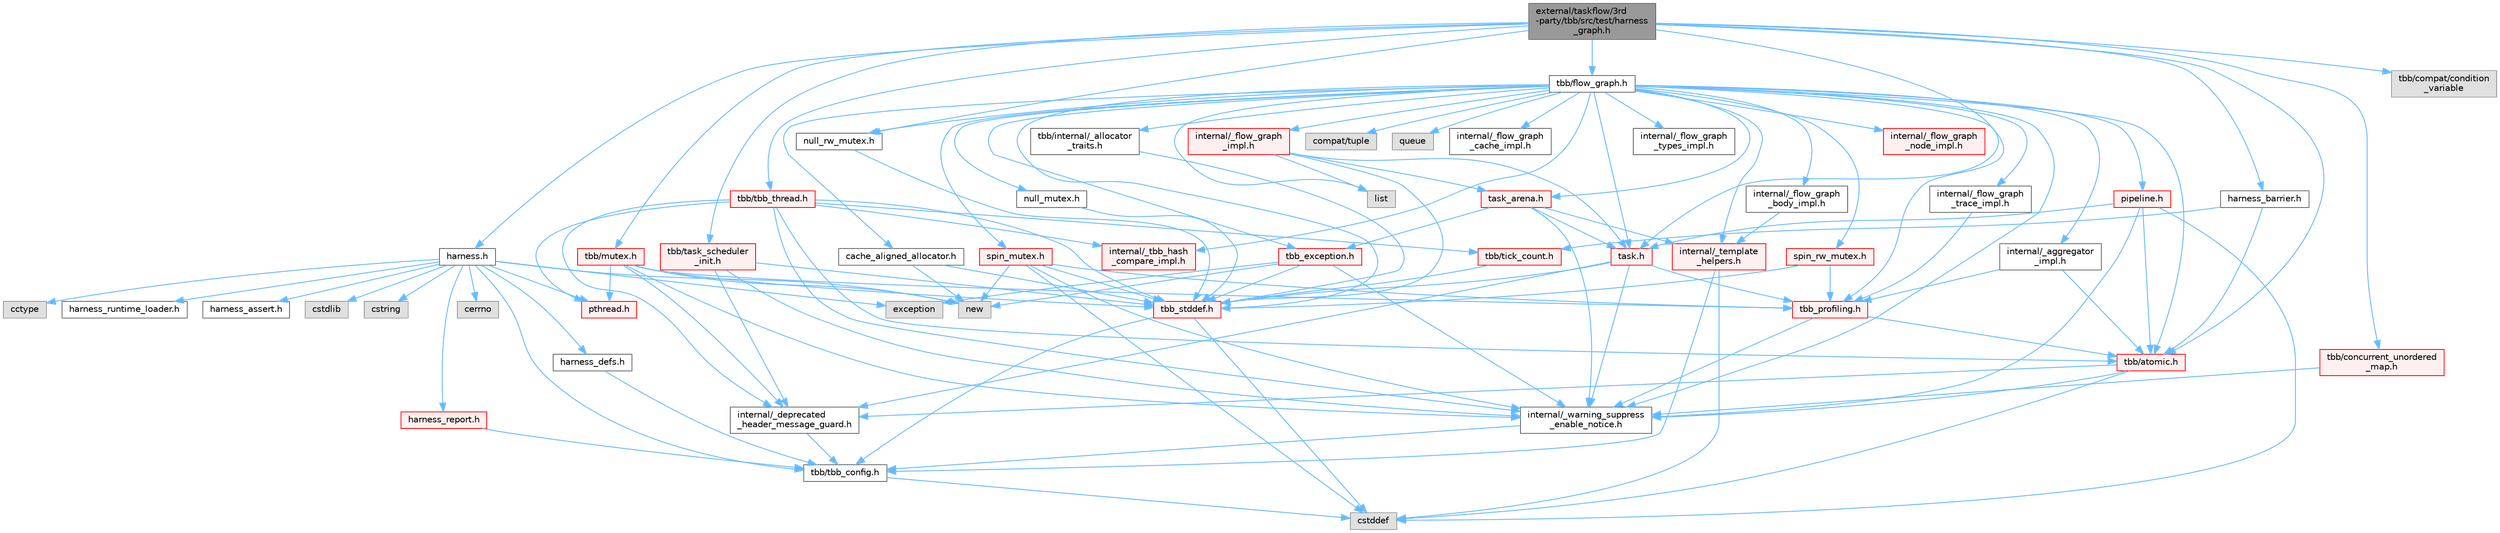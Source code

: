 digraph "external/taskflow/3rd-party/tbb/src/test/harness_graph.h"
{
 // LATEX_PDF_SIZE
  bgcolor="transparent";
  edge [fontname=Helvetica,fontsize=10,labelfontname=Helvetica,labelfontsize=10];
  node [fontname=Helvetica,fontsize=10,shape=box,height=0.2,width=0.4];
  Node1 [id="Node000001",label="external/taskflow/3rd\l-party/tbb/src/test/harness\l_graph.h",height=0.2,width=0.4,color="gray40", fillcolor="grey60", style="filled", fontcolor="black",tooltip=" "];
  Node1 -> Node2 [id="edge1_Node000001_Node000002",color="steelblue1",style="solid",tooltip=" "];
  Node2 [id="Node000002",label="harness.h",height=0.2,width=0.4,color="grey40", fillcolor="white", style="filled",URL="$harness_8h.html",tooltip=" "];
  Node2 -> Node3 [id="edge2_Node000002_Node000003",color="steelblue1",style="solid",tooltip=" "];
  Node3 [id="Node000003",label="tbb/tbb_config.h",height=0.2,width=0.4,color="grey40", fillcolor="white", style="filled",URL="$tbb__config_8h.html",tooltip=" "];
  Node3 -> Node4 [id="edge3_Node000003_Node000004",color="steelblue1",style="solid",tooltip=" "];
  Node4 [id="Node000004",label="cstddef",height=0.2,width=0.4,color="grey60", fillcolor="#E0E0E0", style="filled",tooltip=" "];
  Node2 -> Node5 [id="edge4_Node000002_Node000005",color="steelblue1",style="solid",tooltip=" "];
  Node5 [id="Node000005",label="harness_defs.h",height=0.2,width=0.4,color="grey40", fillcolor="white", style="filled",URL="$harness__defs_8h.html",tooltip=" "];
  Node5 -> Node3 [id="edge5_Node000005_Node000003",color="steelblue1",style="solid",tooltip=" "];
  Node2 -> Node6 [id="edge6_Node000002_Node000006",color="steelblue1",style="solid",tooltip=" "];
  Node6 [id="Node000006",label="cstdlib",height=0.2,width=0.4,color="grey60", fillcolor="#E0E0E0", style="filled",tooltip=" "];
  Node2 -> Node7 [id="edge7_Node000002_Node000007",color="steelblue1",style="solid",tooltip=" "];
  Node7 [id="Node000007",label="cstring",height=0.2,width=0.4,color="grey60", fillcolor="#E0E0E0", style="filled",tooltip=" "];
  Node2 -> Node8 [id="edge8_Node000002_Node000008",color="steelblue1",style="solid",tooltip=" "];
  Node8 [id="Node000008",label="cerrno",height=0.2,width=0.4,color="grey60", fillcolor="#E0E0E0", style="filled",tooltip=" "];
  Node2 -> Node9 [id="edge9_Node000002_Node000009",color="steelblue1",style="solid",tooltip=" "];
  Node9 [id="Node000009",label="cctype",height=0.2,width=0.4,color="grey60", fillcolor="#E0E0E0", style="filled",tooltip=" "];
  Node2 -> Node10 [id="edge10_Node000002_Node000010",color="steelblue1",style="solid",tooltip=" "];
  Node10 [id="Node000010",label="new",height=0.2,width=0.4,color="grey60", fillcolor="#E0E0E0", style="filled",tooltip=" "];
  Node2 -> Node11 [id="edge11_Node000002_Node000011",color="steelblue1",style="solid",tooltip=" "];
  Node11 [id="Node000011",label="pthread.h",height=0.2,width=0.4,color="red", fillcolor="#FFF0F0", style="filled",URL="$pthread_8h.html",tooltip=" "];
  Node2 -> Node57 [id="edge12_Node000002_Node000057",color="steelblue1",style="solid",tooltip=" "];
  Node57 [id="Node000057",label="harness_runtime_loader.h",height=0.2,width=0.4,color="grey40", fillcolor="white", style="filled",URL="$harness__runtime__loader_8h.html",tooltip=" "];
  Node2 -> Node58 [id="edge13_Node000002_Node000058",color="steelblue1",style="solid",tooltip=" "];
  Node58 [id="Node000058",label="harness_report.h",height=0.2,width=0.4,color="red", fillcolor="#FFF0F0", style="filled",URL="$harness__report_8h.html",tooltip=" "];
  Node58 -> Node3 [id="edge14_Node000058_Node000003",color="steelblue1",style="solid",tooltip=" "];
  Node2 -> Node24 [id="edge15_Node000002_Node000024",color="steelblue1",style="solid",tooltip=" "];
  Node24 [id="Node000024",label="exception",height=0.2,width=0.4,color="grey60", fillcolor="#E0E0E0", style="filled",tooltip=" "];
  Node2 -> Node61 [id="edge16_Node000002_Node000061",color="steelblue1",style="solid",tooltip=" "];
  Node61 [id="Node000061",label="harness_assert.h",height=0.2,width=0.4,color="grey40", fillcolor="white", style="filled",URL="$harness__assert_8h.html",tooltip=" "];
  Node1 -> Node62 [id="edge17_Node000001_Node000062",color="steelblue1",style="solid",tooltip=" "];
  Node62 [id="Node000062",label="harness_barrier.h",height=0.2,width=0.4,color="grey40", fillcolor="white", style="filled",URL="$harness__barrier_8h.html",tooltip=" "];
  Node62 -> Node63 [id="edge18_Node000062_Node000063",color="steelblue1",style="solid",tooltip=" "];
  Node63 [id="Node000063",label="tbb/atomic.h",height=0.2,width=0.4,color="red", fillcolor="#FFF0F0", style="filled",URL="$external_2taskflow_23rd-party_2tbb_2include_2tbb_2atomic_8h.html",tooltip=" "];
  Node63 -> Node64 [id="edge19_Node000063_Node000064",color="steelblue1",style="solid",tooltip=" "];
  Node64 [id="Node000064",label="internal/_deprecated\l_header_message_guard.h",height=0.2,width=0.4,color="grey40", fillcolor="white", style="filled",URL="$__deprecated__header__message__guard_8h.html",tooltip=" "];
  Node64 -> Node3 [id="edge20_Node000064_Node000003",color="steelblue1",style="solid",tooltip=" "];
  Node63 -> Node65 [id="edge21_Node000063_Node000065",color="steelblue1",style="solid",tooltip=" "];
  Node65 [id="Node000065",label="internal/_warning_suppress\l_enable_notice.h",height=0.2,width=0.4,color="grey40", fillcolor="white", style="filled",URL="$__warning__suppress__enable__notice_8h.html",tooltip=" "];
  Node65 -> Node3 [id="edge22_Node000065_Node000003",color="steelblue1",style="solid",tooltip=" "];
  Node63 -> Node4 [id="edge23_Node000063_Node000004",color="steelblue1",style="solid",tooltip=" "];
  Node62 -> Node70 [id="edge24_Node000062_Node000070",color="steelblue1",style="solid",tooltip=" "];
  Node70 [id="Node000070",label="tbb/tick_count.h",height=0.2,width=0.4,color="red", fillcolor="#FFF0F0", style="filled",URL="$tick__count_8h.html",tooltip=" "];
  Node70 -> Node67 [id="edge25_Node000070_Node000067",color="steelblue1",style="solid",tooltip=" "];
  Node67 [id="Node000067",label="tbb_stddef.h",height=0.2,width=0.4,color="red", fillcolor="#FFF0F0", style="filled",URL="$tbb__stddef_8h.html",tooltip=" "];
  Node67 -> Node3 [id="edge26_Node000067_Node000003",color="steelblue1",style="solid",tooltip=" "];
  Node67 -> Node4 [id="edge27_Node000067_Node000004",color="steelblue1",style="solid",tooltip=" "];
  Node1 -> Node72 [id="edge28_Node000001_Node000072",color="steelblue1",style="solid",tooltip=" "];
  Node72 [id="Node000072",label="tbb/flow_graph.h",height=0.2,width=0.4,color="grey40", fillcolor="white", style="filled",URL="$flow__graph_8h.html",tooltip="The graph related classes and functions"];
  Node72 -> Node65 [id="edge29_Node000072_Node000065",color="steelblue1",style="solid",tooltip=" "];
  Node72 -> Node67 [id="edge30_Node000072_Node000067",color="steelblue1",style="solid",tooltip=" "];
  Node72 -> Node63 [id="edge31_Node000072_Node000063",color="steelblue1",style="solid",tooltip=" "];
  Node72 -> Node73 [id="edge32_Node000072_Node000073",color="steelblue1",style="solid",tooltip=" "];
  Node73 [id="Node000073",label="spin_mutex.h",height=0.2,width=0.4,color="red", fillcolor="#FFF0F0", style="filled",URL="$external_2taskflow_23rd-party_2tbb_2include_2tbb_2spin__mutex_8h.html",tooltip=" "];
  Node73 -> Node65 [id="edge33_Node000073_Node000065",color="steelblue1",style="solid",tooltip=" "];
  Node73 -> Node4 [id="edge34_Node000073_Node000004",color="steelblue1",style="solid",tooltip=" "];
  Node73 -> Node10 [id="edge35_Node000073_Node000010",color="steelblue1",style="solid",tooltip=" "];
  Node73 -> Node67 [id="edge36_Node000073_Node000067",color="steelblue1",style="solid",tooltip=" "];
  Node73 -> Node75 [id="edge37_Node000073_Node000075",color="steelblue1",style="solid",tooltip=" "];
  Node75 [id="Node000075",label="tbb_profiling.h",height=0.2,width=0.4,color="red", fillcolor="#FFF0F0", style="filled",URL="$tbb__profiling_8h.html",tooltip=" "];
  Node75 -> Node65 [id="edge38_Node000075_Node000065",color="steelblue1",style="solid",tooltip=" "];
  Node75 -> Node63 [id="edge39_Node000075_Node000063",color="steelblue1",style="solid",tooltip=" "];
  Node72 -> Node78 [id="edge40_Node000072_Node000078",color="steelblue1",style="solid",tooltip=" "];
  Node78 [id="Node000078",label="null_mutex.h",height=0.2,width=0.4,color="grey40", fillcolor="white", style="filled",URL="$external_2taskflow_23rd-party_2tbb_2include_2tbb_2null__mutex_8h.html",tooltip=" "];
  Node78 -> Node67 [id="edge41_Node000078_Node000067",color="steelblue1",style="solid",tooltip=" "];
  Node72 -> Node79 [id="edge42_Node000072_Node000079",color="steelblue1",style="solid",tooltip=" "];
  Node79 [id="Node000079",label="spin_rw_mutex.h",height=0.2,width=0.4,color="red", fillcolor="#FFF0F0", style="filled",URL="$spin__rw__mutex_8h.html",tooltip=" "];
  Node79 -> Node67 [id="edge43_Node000079_Node000067",color="steelblue1",style="solid",tooltip=" "];
  Node79 -> Node75 [id="edge44_Node000079_Node000075",color="steelblue1",style="solid",tooltip=" "];
  Node72 -> Node80 [id="edge45_Node000072_Node000080",color="steelblue1",style="solid",tooltip=" "];
  Node80 [id="Node000080",label="null_rw_mutex.h",height=0.2,width=0.4,color="grey40", fillcolor="white", style="filled",URL="$null__rw__mutex_8h.html",tooltip=" "];
  Node80 -> Node67 [id="edge46_Node000080_Node000067",color="steelblue1",style="solid",tooltip=" "];
  Node72 -> Node81 [id="edge47_Node000072_Node000081",color="steelblue1",style="solid",tooltip=" "];
  Node81 [id="Node000081",label="task.h",height=0.2,width=0.4,color="red", fillcolor="#FFF0F0", style="filled",URL="$task_8h.html",tooltip=" "];
  Node81 -> Node64 [id="edge48_Node000081_Node000064",color="steelblue1",style="solid",tooltip=" "];
  Node81 -> Node65 [id="edge49_Node000081_Node000065",color="steelblue1",style="solid",tooltip=" "];
  Node81 -> Node67 [id="edge50_Node000081_Node000067",color="steelblue1",style="solid",tooltip=" "];
  Node81 -> Node75 [id="edge51_Node000081_Node000075",color="steelblue1",style="solid",tooltip=" "];
  Node72 -> Node83 [id="edge52_Node000072_Node000083",color="steelblue1",style="solid",tooltip=" "];
  Node83 [id="Node000083",label="cache_aligned_allocator.h",height=0.2,width=0.4,color="grey40", fillcolor="white", style="filled",URL="$cache__aligned__allocator_8h.html",tooltip=" "];
  Node83 -> Node10 [id="edge53_Node000083_Node000010",color="steelblue1",style="solid",tooltip=" "];
  Node83 -> Node67 [id="edge54_Node000083_Node000067",color="steelblue1",style="solid",tooltip=" "];
  Node72 -> Node84 [id="edge55_Node000072_Node000084",color="steelblue1",style="solid",tooltip=" "];
  Node84 [id="Node000084",label="tbb_exception.h",height=0.2,width=0.4,color="red", fillcolor="#FFF0F0", style="filled",URL="$tbb__exception_8h.html",tooltip=" "];
  Node84 -> Node65 [id="edge56_Node000084_Node000065",color="steelblue1",style="solid",tooltip=" "];
  Node84 -> Node67 [id="edge57_Node000084_Node000067",color="steelblue1",style="solid",tooltip=" "];
  Node84 -> Node24 [id="edge58_Node000084_Node000024",color="steelblue1",style="solid",tooltip=" "];
  Node84 -> Node10 [id="edge59_Node000084_Node000010",color="steelblue1",style="solid",tooltip=" "];
  Node72 -> Node87 [id="edge60_Node000072_Node000087",color="steelblue1",style="solid",tooltip=" "];
  Node87 [id="Node000087",label="pipeline.h",height=0.2,width=0.4,color="red", fillcolor="#FFF0F0", style="filled",URL="$pipeline_8h.html",tooltip=" "];
  Node87 -> Node65 [id="edge61_Node000087_Node000065",color="steelblue1",style="solid",tooltip=" "];
  Node87 -> Node63 [id="edge62_Node000087_Node000063",color="steelblue1",style="solid",tooltip=" "];
  Node87 -> Node81 [id="edge63_Node000087_Node000081",color="steelblue1",style="solid",tooltip=" "];
  Node87 -> Node4 [id="edge64_Node000087_Node000004",color="steelblue1",style="solid",tooltip=" "];
  Node72 -> Node88 [id="edge65_Node000072_Node000088",color="steelblue1",style="solid",tooltip=" "];
  Node88 [id="Node000088",label="internal/_template\l_helpers.h",height=0.2,width=0.4,color="red", fillcolor="#FFF0F0", style="filled",URL="$__template__helpers_8h.html",tooltip=" "];
  Node88 -> Node4 [id="edge66_Node000088_Node000004",color="steelblue1",style="solid",tooltip=" "];
  Node88 -> Node3 [id="edge67_Node000088_Node000003",color="steelblue1",style="solid",tooltip=" "];
  Node72 -> Node89 [id="edge68_Node000072_Node000089",color="steelblue1",style="solid",tooltip=" "];
  Node89 [id="Node000089",label="internal/_aggregator\l_impl.h",height=0.2,width=0.4,color="grey40", fillcolor="white", style="filled",URL="$__aggregator__impl_8h.html",tooltip=" "];
  Node89 -> Node63 [id="edge69_Node000089_Node000063",color="steelblue1",style="solid",tooltip=" "];
  Node89 -> Node75 [id="edge70_Node000089_Node000075",color="steelblue1",style="solid",tooltip=" "];
  Node72 -> Node90 [id="edge71_Node000072_Node000090",color="steelblue1",style="solid",tooltip=" "];
  Node90 [id="Node000090",label="tbb/internal/_allocator\l_traits.h",height=0.2,width=0.4,color="grey40", fillcolor="white", style="filled",URL="$__allocator__traits_8h.html",tooltip=" "];
  Node90 -> Node67 [id="edge72_Node000090_Node000067",color="steelblue1",style="solid",tooltip=" "];
  Node72 -> Node75 [id="edge73_Node000072_Node000075",color="steelblue1",style="solid",tooltip=" "];
  Node72 -> Node91 [id="edge74_Node000072_Node000091",color="steelblue1",style="solid",tooltip=" "];
  Node91 [id="Node000091",label="task_arena.h",height=0.2,width=0.4,color="red", fillcolor="#FFF0F0", style="filled",URL="$task__arena_8h.html",tooltip=" "];
  Node91 -> Node65 [id="edge75_Node000091_Node000065",color="steelblue1",style="solid",tooltip=" "];
  Node91 -> Node81 [id="edge76_Node000091_Node000081",color="steelblue1",style="solid",tooltip=" "];
  Node91 -> Node84 [id="edge77_Node000091_Node000084",color="steelblue1",style="solid",tooltip=" "];
  Node91 -> Node88 [id="edge78_Node000091_Node000088",color="steelblue1",style="solid",tooltip=" "];
  Node72 -> Node92 [id="edge79_Node000072_Node000092",color="steelblue1",style="solid",tooltip=" "];
  Node92 [id="Node000092",label="compat/tuple",height=0.2,width=0.4,color="grey60", fillcolor="#E0E0E0", style="filled",tooltip=" "];
  Node72 -> Node93 [id="edge80_Node000072_Node000093",color="steelblue1",style="solid",tooltip=" "];
  Node93 [id="Node000093",label="list",height=0.2,width=0.4,color="grey60", fillcolor="#E0E0E0", style="filled",tooltip=" "];
  Node72 -> Node94 [id="edge81_Node000072_Node000094",color="steelblue1",style="solid",tooltip=" "];
  Node94 [id="Node000094",label="queue",height=0.2,width=0.4,color="grey60", fillcolor="#E0E0E0", style="filled",tooltip=" "];
  Node72 -> Node95 [id="edge82_Node000072_Node000095",color="steelblue1",style="solid",tooltip=" "];
  Node95 [id="Node000095",label="internal/_flow_graph\l_impl.h",height=0.2,width=0.4,color="red", fillcolor="#FFF0F0", style="filled",URL="$__flow__graph__impl_8h.html",tooltip=" "];
  Node95 -> Node67 [id="edge83_Node000095_Node000067",color="steelblue1",style="solid",tooltip=" "];
  Node95 -> Node81 [id="edge84_Node000095_Node000081",color="steelblue1",style="solid",tooltip=" "];
  Node95 -> Node91 [id="edge85_Node000095_Node000091",color="steelblue1",style="solid",tooltip=" "];
  Node95 -> Node93 [id="edge86_Node000095_Node000093",color="steelblue1",style="solid",tooltip=" "];
  Node72 -> Node97 [id="edge87_Node000072_Node000097",color="steelblue1",style="solid",tooltip=" "];
  Node97 [id="Node000097",label="internal/_flow_graph\l_trace_impl.h",height=0.2,width=0.4,color="grey40", fillcolor="white", style="filled",URL="$__flow__graph__trace__impl_8h.html",tooltip=" "];
  Node97 -> Node75 [id="edge88_Node000097_Node000075",color="steelblue1",style="solid",tooltip=" "];
  Node72 -> Node98 [id="edge89_Node000072_Node000098",color="steelblue1",style="solid",tooltip=" "];
  Node98 [id="Node000098",label="internal/_tbb_hash\l_compare_impl.h",height=0.2,width=0.4,color="red", fillcolor="#FFF0F0", style="filled",URL="$__tbb__hash__compare__impl_8h.html",tooltip=" "];
  Node72 -> Node99 [id="edge90_Node000072_Node000099",color="steelblue1",style="solid",tooltip=" "];
  Node99 [id="Node000099",label="internal/_flow_graph\l_body_impl.h",height=0.2,width=0.4,color="grey40", fillcolor="white", style="filled",URL="$__flow__graph__body__impl_8h.html",tooltip=" "];
  Node99 -> Node88 [id="edge91_Node000099_Node000088",color="steelblue1",style="solid",tooltip=" "];
  Node72 -> Node100 [id="edge92_Node000072_Node000100",color="steelblue1",style="solid",tooltip=" "];
  Node100 [id="Node000100",label="internal/_flow_graph\l_cache_impl.h",height=0.2,width=0.4,color="grey40", fillcolor="white", style="filled",URL="$__flow__graph__cache__impl_8h.html",tooltip=" "];
  Node72 -> Node101 [id="edge93_Node000072_Node000101",color="steelblue1",style="solid",tooltip=" "];
  Node101 [id="Node000101",label="internal/_flow_graph\l_types_impl.h",height=0.2,width=0.4,color="grey40", fillcolor="white", style="filled",URL="$__flow__graph__types__impl_8h.html",tooltip=" "];
  Node72 -> Node102 [id="edge94_Node000072_Node000102",color="steelblue1",style="solid",tooltip=" "];
  Node102 [id="Node000102",label="internal/_flow_graph\l_node_impl.h",height=0.2,width=0.4,color="red", fillcolor="#FFF0F0", style="filled",URL="$__flow__graph__node__impl_8h.html",tooltip=" "];
  Node1 -> Node80 [id="edge95_Node000001_Node000080",color="steelblue1",style="solid",tooltip=" "];
  Node1 -> Node63 [id="edge96_Node000001_Node000063",color="steelblue1",style="solid",tooltip=" "];
  Node1 -> Node104 [id="edge97_Node000001_Node000104",color="steelblue1",style="solid",tooltip=" "];
  Node104 [id="Node000104",label="tbb/concurrent_unordered\l_map.h",height=0.2,width=0.4,color="red", fillcolor="#FFF0F0", style="filled",URL="$concurrent__unordered__map_8h.html",tooltip=" "];
  Node104 -> Node65 [id="edge98_Node000104_Node000065",color="steelblue1",style="solid",tooltip=" "];
  Node1 -> Node81 [id="edge99_Node000001_Node000081",color="steelblue1",style="solid",tooltip=" "];
  Node1 -> Node108 [id="edge100_Node000001_Node000108",color="steelblue1",style="solid",tooltip=" "];
  Node108 [id="Node000108",label="tbb/task_scheduler\l_init.h",height=0.2,width=0.4,color="red", fillcolor="#FFF0F0", style="filled",URL="$task__scheduler__init_8h.html",tooltip=" "];
  Node108 -> Node64 [id="edge101_Node000108_Node000064",color="steelblue1",style="solid",tooltip=" "];
  Node108 -> Node65 [id="edge102_Node000108_Node000065",color="steelblue1",style="solid",tooltip=" "];
  Node108 -> Node67 [id="edge103_Node000108_Node000067",color="steelblue1",style="solid",tooltip=" "];
  Node1 -> Node110 [id="edge104_Node000001_Node000110",color="steelblue1",style="solid",tooltip=" "];
  Node110 [id="Node000110",label="tbb/compat/condition\l_variable",height=0.2,width=0.4,color="grey60", fillcolor="#E0E0E0", style="filled",tooltip=" "];
  Node1 -> Node111 [id="edge105_Node000001_Node000111",color="steelblue1",style="solid",tooltip=" "];
  Node111 [id="Node000111",label="tbb/mutex.h",height=0.2,width=0.4,color="red", fillcolor="#FFF0F0", style="filled",URL="$mutex_8h.html",tooltip=" "];
  Node111 -> Node64 [id="edge106_Node000111_Node000064",color="steelblue1",style="solid",tooltip=" "];
  Node111 -> Node65 [id="edge107_Node000111_Node000065",color="steelblue1",style="solid",tooltip=" "];
  Node111 -> Node11 [id="edge108_Node000111_Node000011",color="steelblue1",style="solid",tooltip=" "];
  Node111 -> Node10 [id="edge109_Node000111_Node000010",color="steelblue1",style="solid",tooltip=" "];
  Node111 -> Node67 [id="edge110_Node000111_Node000067",color="steelblue1",style="solid",tooltip=" "];
  Node111 -> Node75 [id="edge111_Node000111_Node000075",color="steelblue1",style="solid",tooltip=" "];
  Node1 -> Node112 [id="edge112_Node000001_Node000112",color="steelblue1",style="solid",tooltip=" "];
  Node112 [id="Node000112",label="tbb/tbb_thread.h",height=0.2,width=0.4,color="red", fillcolor="#FFF0F0", style="filled",URL="$tbb__thread_8h.html",tooltip=" "];
  Node112 -> Node64 [id="edge113_Node000112_Node000064",color="steelblue1",style="solid",tooltip=" "];
  Node112 -> Node65 [id="edge114_Node000112_Node000065",color="steelblue1",style="solid",tooltip=" "];
  Node112 -> Node67 [id="edge115_Node000112_Node000067",color="steelblue1",style="solid",tooltip=" "];
  Node112 -> Node11 [id="edge116_Node000112_Node000011",color="steelblue1",style="solid",tooltip=" "];
  Node112 -> Node63 [id="edge117_Node000112_Node000063",color="steelblue1",style="solid",tooltip=" "];
  Node112 -> Node98 [id="edge118_Node000112_Node000098",color="steelblue1",style="solid",tooltip=" "];
  Node112 -> Node70 [id="edge119_Node000112_Node000070",color="steelblue1",style="solid",tooltip=" "];
}
